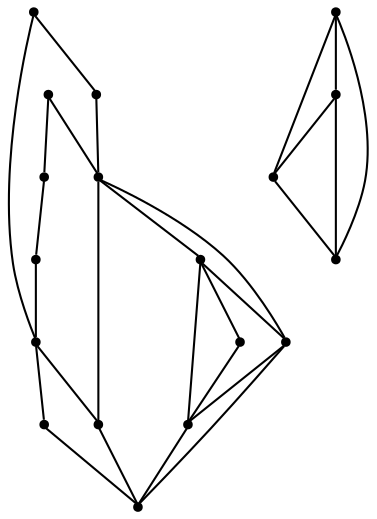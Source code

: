 graph {
  node [shape=point,comment="{\"directed\":false,\"doi\":\"10.1007/978-3-540-24595-7_24\",\"figure\":\"4\"}"]

  v0 [pos="1194.9034974563954,529.8227380823205"]
  v1 [pos="1194.6597247456396,122.11644561202422"]
  v2 [pos="629.3920784883721,530.3196024011681"]
  v3 [pos="629.1305641351745,121.86334044845"]
  v4 [pos="1352.9016306322674,467.1862990767866"]
  v5 [pos="1320.6873228561046,309.9861851444949"]
  v6 [pos="1290.0108148619188,404.82267450403265"]
  v7 [pos="1226.864652979651,403.8185190271447"]
  v8 [pos="1227.3616415334302,467.43940424036083"]
  v9 [pos="1163.7122910610465,467.1862990767866"]
  v10 [pos="1132.2647847020348,403.8185190271447"]
  v11 [pos="1086.731304505814,360.04766534875927"]
  v12 [pos="1040.1893168604652,310.50186863651965"]
  v13 [pos="1100.8182957848837,498.1393884729455"]
  v14 [pos="1180.8238190406976,309.9861851444949"]
  v15 [pos="1038.443148164971,435.2570286503543"]
  v16 [pos="755.1769213299418,311.0018482914676"]
  v17 [pos="503.34779592114825,310.24043471724883"]

  v0 -- v1 [id="-1",pos="1194.9034974563954,529.8227380823205 1006.7539516715116,530.3103199711551 944.1047783430232,373.63510838261345 975.3064135174418,310.510260970504 1006.4747274709302,247.35184422245715 1128.2389898255815,121.58941339563421 1194.6597247456396,122.11644561202422"]
  v17 -- v16 [id="-2",pos="503.34779592114825,310.24043471724883 755.1769213299418,311.0018482914676 755.1769213299418,311.0018482914676 755.1769213299418,311.0018482914676"]
  v2 -- v17 [id="-3",pos="629.3920784883721,530.3196024011681 503.34779592114825,310.24043471724883 503.34779592114825,310.24043471724883 503.34779592114825,310.24043471724883"]
  v3 -- v16 [id="-4",pos="629.1305641351745,121.86334044845 755.1769213299418,311.0018482914676 755.1769213299418,311.0018482914676 755.1769213299418,311.0018482914676"]
  v16 -- v2 [id="-5",pos="755.1769213299418,311.0018482914676 629.3920784883721,530.3196024011681 629.3920784883721,530.3196024011681 629.3920784883721,530.3196024011681"]
  v15 -- v12 [id="-6",pos="1038.443148164971,435.2570286503543 1040.1893168604652,310.50186863651965 1040.1893168604652,310.50186863651965 1040.1893168604652,310.50186863651965"]
  v15 -- v13 [id="-7",pos="1038.443148164971,435.2570286503543 1100.8182957848837,498.1393884729455 1100.8182957848837,498.1393884729455 1100.8182957848837,498.1393884729455"]
  v12 -- v1 [id="-8",pos="1040.1893168604652,310.50186863651965 1194.6597247456396,122.11644561202422 1194.6597247456396,122.11644561202422 1194.6597247456396,122.11644561202422"]
  v12 -- v14 [id="-9",pos="1040.1893168604652,310.50186863651965 1180.8238190406976,309.9861851444949 1180.8238190406976,309.9861851444949 1180.8238190406976,309.9861851444949"]
  v14 -- v5 [id="-10",pos="1180.8238190406976,309.9861851444949 1320.6873228561046,309.9861851444949 1320.6873228561046,309.9861851444949 1320.6873228561046,309.9861851444949"]
  v17 -- v3 [id="-11",pos="503.34779592114825,310.24043471724883 629.1305641351745,121.86334044845 629.1305641351745,121.86334044845 629.1305641351745,121.86334044845"]
  v13 -- v0 [id="-12",pos="1100.8182957848837,498.1393884729455 1194.9034974563954,529.8227380823205 1194.9034974563954,529.8227380823205 1194.9034974563954,529.8227380823205"]
  v2 -- v3 [id="-13",pos="629.3920784883721,530.3196024011681 566.2303052325582,499.3977935225874 440.4486101017442,373.63510838261345 440.4486101017442,310.75592747441027 440.4486101017442,247.8770008793582 566.2303052325582,153.5560678552697 629.1305641351745,121.86334044845"]
  v10 -- v11 [id="-14",pos="1132.2647847020348,403.8185190271447 1086.731304505814,360.04766534875927 1086.731304505814,360.04766534875927 1086.731304505814,360.04766534875927"]
  v9 -- v0 [id="-15",pos="1163.7122910610465,467.1862990767866 1194.9034974563954,529.8227380823205 1194.9034974563954,529.8227380823205 1194.9034974563954,529.8227380823205"]
  v9 -- v10 [id="-16",pos="1163.7122910610465,467.1862990767866 1132.2647847020348,403.8185190271447 1132.2647847020348,403.8185190271447 1132.2647847020348,403.8185190271447"]
  v11 -- v12 [id="-17",pos="1086.731304505814,360.04766534875927 1040.1893168604652,310.50186863651965 1040.1893168604652,310.50186863651965 1040.1893168604652,310.50186863651965"]
  v0 -- v8 [id="-18",pos="1194.9034974563954,529.8227380823205 1227.3616415334302,467.43940424036083 1227.3616415334302,467.43940424036083 1227.3616415334302,467.43940424036083"]
  v1 -- v5 [id="-19",pos="1194.6597247456396,122.11644561202422 1320.6873228561046,309.9861851444949 1320.6873228561046,309.9861851444949 1320.6873228561046,309.9861851444949"]
  v8 -- v6 [id="-20",pos="1227.3616415334302,467.43940424036083 1290.0108148619188,404.82267450403265 1290.0108148619188,404.82267450403265 1290.0108148619188,404.82267450403265"]
  v8 -- v4 [id="-21",pos="1227.3616415334302,467.43940424036083 1352.9016306322674,467.1862990767866 1352.9016306322674,467.1862990767866 1352.9016306322674,467.1862990767866"]
  v8 -- v7 [id="-22",pos="1227.3616415334302,467.43940424036083 1226.864652979651,403.8185190271447 1226.864652979651,403.8185190271447 1226.864652979651,403.8185190271447"]
  v7 -- v6 [id="-23",pos="1226.864652979651,403.8185190271447 1290.0108148619188,404.82267450403265 1290.0108148619188,404.82267450403265 1290.0108148619188,404.82267450403265"]
  v6 -- v5 [id="-24",pos="1290.0108148619188,404.82267450403265 1320.6873228561046,309.9861851444949 1320.6873228561046,309.9861851444949 1320.6873228561046,309.9861851444949"]
  v4 -- v0 [id="-25",pos="1352.9016306322674,467.1862990767866 1194.9034974563954,529.8227380823205 1194.9034974563954,529.8227380823205 1194.9034974563954,529.8227380823205"]
  v4 -- v6 [id="-26",pos="1352.9016306322674,467.1862990767866 1290.0108148619188,404.82267450403265 1290.0108148619188,404.82267450403265 1290.0108148619188,404.82267450403265"]
  v4 -- v5 [id="-27",pos="1352.9016306322674,467.1862990767866 1320.6873228561046,309.9861851444949 1320.6873228561046,309.9861851444949 1320.6873228561046,309.9861851444949"]
}